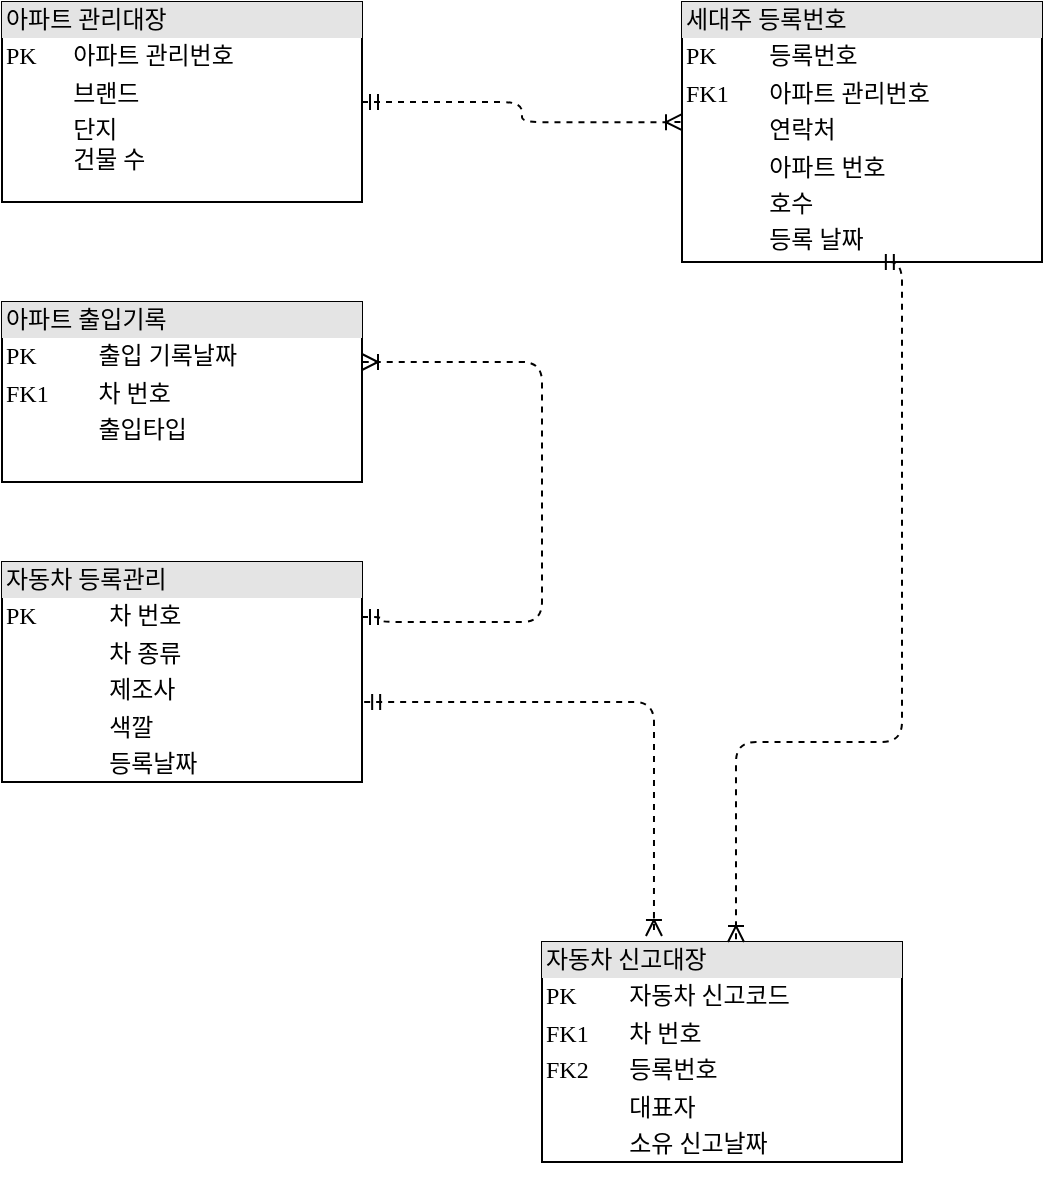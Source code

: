 <mxfile version="22.1.16" type="device">
  <diagram name="Page-1" id="2ca16b54-16f6-2749-3443-fa8db7711227">
    <mxGraphModel dx="1434" dy="780" grid="1" gridSize="10" guides="1" tooltips="1" connect="1" arrows="1" fold="1" page="1" pageScale="1" pageWidth="1100" pageHeight="850" background="none" math="0" shadow="0">
      <root>
        <mxCell id="0" />
        <mxCell id="1" parent="0" />
        <mxCell id="2ed32ef02a7f4228-1" value="&lt;div style=&quot;box-sizing:border-box;width:100%;background:#e4e4e4;padding:2px;&quot;&gt;아파트 관리대장&lt;/div&gt;&lt;table style=&quot;width:100%;font-size:1em;&quot; cellpadding=&quot;2&quot; cellspacing=&quot;0&quot;&gt;&lt;tbody&gt;&lt;tr&gt;&lt;td&gt;PK&lt;/td&gt;&lt;td&gt;아파트 관리번호&lt;/td&gt;&lt;/tr&gt;&lt;tr&gt;&lt;td&gt;&lt;br&gt;&lt;/td&gt;&lt;td&gt;브랜드&lt;/td&gt;&lt;/tr&gt;&lt;tr&gt;&lt;td&gt;&lt;/td&gt;&lt;td&gt;단지&lt;br&gt;건물 수&lt;/td&gt;&lt;/tr&gt;&lt;/tbody&gt;&lt;/table&gt;" style="verticalAlign=top;align=left;overflow=fill;html=1;rounded=0;shadow=0;comic=0;labelBackgroundColor=none;strokeWidth=1;fontFamily=Verdana;fontSize=12" parent="1" vertex="1">
          <mxGeometry x="100" y="220" width="180" height="100" as="geometry" />
        </mxCell>
        <mxCell id="2ed32ef02a7f4228-22" style="edgeStyle=orthogonalEdgeStyle;html=1;dashed=1;labelBackgroundColor=none;startArrow=ERmandOne;endArrow=ERoneToMany;fontFamily=Verdana;fontSize=12;align=left;exitX=1;exitY=0.25;exitDx=0;exitDy=0;" parent="1" source="s2F_we9BduI9Jz1z3JPr-5" target="2ed32ef02a7f4228-4" edge="1">
          <mxGeometry relative="1" as="geometry">
            <mxPoint x="450" y="600" as="sourcePoint" />
            <mxPoint x="290" y="585" as="targetPoint" />
            <Array as="points">
              <mxPoint x="290" y="528" />
              <mxPoint x="290" y="530" />
              <mxPoint x="370" y="530" />
              <mxPoint x="370" y="400" />
            </Array>
          </mxGeometry>
        </mxCell>
        <mxCell id="2ed32ef02a7f4228-4" value="&lt;div style=&quot;box-sizing: border-box ; width: 100% ; background: #e4e4e4 ; padding: 2px&quot;&gt;아파트 출입기록&lt;/div&gt;&lt;table style=&quot;width: 100% ; font-size: 1em&quot; cellpadding=&quot;2&quot; cellspacing=&quot;0&quot;&gt;&lt;tbody&gt;&lt;tr&gt;&lt;td&gt;PK&lt;/td&gt;&lt;td&gt;출입 기록날짜&lt;/td&gt;&lt;/tr&gt;&lt;tr&gt;&lt;td&gt;FK1&lt;/td&gt;&lt;td&gt;차 번호&lt;/td&gt;&lt;/tr&gt;&lt;tr&gt;&lt;td&gt;&lt;/td&gt;&lt;td&gt;출입타입&lt;/td&gt;&lt;/tr&gt;&lt;tr&gt;&lt;td&gt;&lt;br&gt;&lt;/td&gt;&lt;td&gt;&lt;br&gt;&lt;/td&gt;&lt;/tr&gt;&lt;/tbody&gt;&lt;/table&gt;" style="verticalAlign=top;align=left;overflow=fill;html=1;rounded=0;shadow=0;comic=0;labelBackgroundColor=none;strokeWidth=1;fontFamily=Verdana;fontSize=12" parent="1" vertex="1">
          <mxGeometry x="100" y="370" width="180" height="90" as="geometry" />
        </mxCell>
        <mxCell id="2ed32ef02a7f4228-8" value="&lt;div style=&quot;box-sizing: border-box ; width: 100% ; background: #e4e4e4 ; padding: 2px&quot;&gt;세대주 등록번호&lt;/div&gt;&lt;table style=&quot;width: 100% ; font-size: 1em&quot; cellpadding=&quot;2&quot; cellspacing=&quot;0&quot;&gt;&lt;tbody&gt;&lt;tr&gt;&lt;td&gt;PK&lt;/td&gt;&lt;td&gt;등록번호&lt;/td&gt;&lt;/tr&gt;&lt;tr&gt;&lt;td&gt;FK1&lt;/td&gt;&lt;td&gt;아파트 관리번호&lt;/td&gt;&lt;/tr&gt;&lt;tr&gt;&lt;td&gt;&lt;/td&gt;&lt;td&gt;연락처&lt;/td&gt;&lt;/tr&gt;&lt;tr&gt;&lt;td&gt;&lt;br&gt;&lt;/td&gt;&lt;td&gt;아파트 번호&lt;/td&gt;&lt;/tr&gt;&lt;tr&gt;&lt;td&gt;&lt;br&gt;&lt;/td&gt;&lt;td&gt;호수&lt;/td&gt;&lt;/tr&gt;&lt;tr&gt;&lt;td&gt;&lt;br&gt;&lt;/td&gt;&lt;td&gt;등록 날짜&lt;/td&gt;&lt;/tr&gt;&lt;tr&gt;&lt;td&gt;&lt;br&gt;&lt;/td&gt;&lt;td&gt;&lt;br&gt;&lt;/td&gt;&lt;/tr&gt;&lt;tr&gt;&lt;td&gt;&lt;br&gt;&lt;/td&gt;&lt;td&gt;&lt;br&gt;&lt;/td&gt;&lt;/tr&gt;&lt;tr&gt;&lt;td&gt;&lt;br&gt;&lt;/td&gt;&lt;td&gt;&lt;br&gt;&lt;/td&gt;&lt;/tr&gt;&lt;tr&gt;&lt;td&gt;&lt;br&gt;&lt;/td&gt;&lt;td&gt;&lt;br&gt;&lt;/td&gt;&lt;/tr&gt;&lt;tr&gt;&lt;td&gt;&lt;br&gt;&lt;/td&gt;&lt;td&gt;&lt;br&gt;&lt;/td&gt;&lt;/tr&gt;&lt;tr&gt;&lt;td&gt;&lt;br&gt;&lt;/td&gt;&lt;td&gt;&lt;br&gt;&lt;/td&gt;&lt;/tr&gt;&lt;tr&gt;&lt;td&gt;&lt;br&gt;&lt;/td&gt;&lt;td&gt;&lt;br&gt;&lt;/td&gt;&lt;/tr&gt;&lt;tr&gt;&lt;td&gt;&lt;br&gt;&lt;/td&gt;&lt;td&gt;&lt;br&gt;&lt;/td&gt;&lt;/tr&gt;&lt;tr&gt;&lt;td&gt;&lt;br&gt;&lt;/td&gt;&lt;td&gt;&lt;br&gt;&lt;/td&gt;&lt;/tr&gt;&lt;tr&gt;&lt;td&gt;&lt;br&gt;&lt;/td&gt;&lt;td&gt;&lt;br&gt;&lt;/td&gt;&lt;/tr&gt;&lt;tr&gt;&lt;td&gt;&lt;br&gt;&lt;/td&gt;&lt;td&gt;&lt;br&gt;&lt;/td&gt;&lt;/tr&gt;&lt;/tbody&gt;&lt;/table&gt;" style="verticalAlign=top;align=left;overflow=fill;html=1;rounded=0;shadow=0;comic=0;labelBackgroundColor=none;strokeWidth=1;fontFamily=Verdana;fontSize=12" parent="1" vertex="1">
          <mxGeometry x="440" y="220" width="180" height="130" as="geometry" />
        </mxCell>
        <mxCell id="2ed32ef02a7f4228-12" value="&lt;div style=&quot;box-sizing: border-box ; width: 100% ; background: #e4e4e4 ; padding: 2px&quot;&gt;자동차 신고대장&lt;/div&gt;&lt;table style=&quot;width: 100% ; font-size: 1em&quot; cellpadding=&quot;2&quot; cellspacing=&quot;0&quot;&gt;&lt;tbody&gt;&lt;tr&gt;&lt;td&gt;PK&lt;/td&gt;&lt;td&gt;자동차 신고코드&lt;/td&gt;&lt;/tr&gt;&lt;tr&gt;&lt;td&gt;FK1&lt;/td&gt;&lt;td&gt;차 번호&lt;/td&gt;&lt;/tr&gt;&lt;tr&gt;&lt;td&gt;FK2&lt;/td&gt;&lt;td&gt;등록번호&lt;/td&gt;&lt;/tr&gt;&lt;tr&gt;&lt;td&gt;&lt;br&gt;&lt;/td&gt;&lt;td&gt;대표자&lt;/td&gt;&lt;/tr&gt;&lt;tr&gt;&lt;td&gt;&lt;br&gt;&lt;/td&gt;&lt;td&gt;소유 신고날짜&lt;/td&gt;&lt;/tr&gt;&lt;tr&gt;&lt;td&gt;&lt;br&gt;&lt;/td&gt;&lt;td&gt;&lt;br&gt;&lt;/td&gt;&lt;/tr&gt;&lt;/tbody&gt;&lt;/table&gt;" style="verticalAlign=top;align=left;overflow=fill;html=1;rounded=0;shadow=0;comic=0;labelBackgroundColor=none;strokeWidth=1;fontFamily=Verdana;fontSize=12" parent="1" vertex="1">
          <mxGeometry x="370" y="690" width="180" height="110" as="geometry" />
        </mxCell>
        <mxCell id="s2F_we9BduI9Jz1z3JPr-3" style="edgeStyle=orthogonalEdgeStyle;html=1;dashed=1;labelBackgroundColor=none;startArrow=ERmandOne;endArrow=ERoneToMany;fontFamily=Verdana;fontSize=12;align=left;entryX=0;entryY=0.462;entryDx=0;entryDy=0;entryPerimeter=0;" edge="1" parent="1" source="2ed32ef02a7f4228-1" target="2ed32ef02a7f4228-8">
          <mxGeometry relative="1" as="geometry">
            <mxPoint x="290" y="280" as="sourcePoint" />
            <mxPoint x="430" y="280" as="targetPoint" />
            <Array as="points" />
          </mxGeometry>
        </mxCell>
        <mxCell id="s2F_we9BduI9Jz1z3JPr-5" value="&lt;div style=&quot;box-sizing: border-box ; width: 100% ; background: #e4e4e4 ; padding: 2px&quot;&gt;자동차 등록관리&lt;/div&gt;&lt;table style=&quot;width: 100% ; font-size: 1em&quot; cellpadding=&quot;2&quot; cellspacing=&quot;0&quot;&gt;&lt;tbody&gt;&lt;tr&gt;&lt;td&gt;PK&lt;/td&gt;&lt;td&gt;차 번호&lt;/td&gt;&lt;/tr&gt;&lt;tr&gt;&lt;td&gt;&lt;br&gt;&lt;/td&gt;&lt;td&gt;차 종류&lt;/td&gt;&lt;/tr&gt;&lt;tr&gt;&lt;td&gt;&lt;br&gt;&lt;/td&gt;&lt;td&gt;제조사&lt;/td&gt;&lt;/tr&gt;&lt;tr&gt;&lt;td&gt;&lt;br&gt;&lt;/td&gt;&lt;td&gt;색깔&lt;br&gt;&lt;/td&gt;&lt;/tr&gt;&lt;tr&gt;&lt;td&gt;&lt;br&gt;&lt;/td&gt;&lt;td&gt;등록날짜&lt;/td&gt;&lt;/tr&gt;&lt;tr&gt;&lt;td&gt;&lt;br&gt;&lt;/td&gt;&lt;td&gt;&lt;br&gt;&lt;/td&gt;&lt;/tr&gt;&lt;/tbody&gt;&lt;/table&gt;" style="verticalAlign=top;align=left;overflow=fill;html=1;rounded=0;shadow=0;comic=0;labelBackgroundColor=none;strokeWidth=1;fontFamily=Verdana;fontSize=12" vertex="1" parent="1">
          <mxGeometry x="100" y="500" width="180" height="110" as="geometry" />
        </mxCell>
        <mxCell id="s2F_we9BduI9Jz1z3JPr-7" style="edgeStyle=orthogonalEdgeStyle;rounded=0;orthogonalLoop=1;jettySize=auto;html=1;exitX=0.5;exitY=1;exitDx=0;exitDy=0;" edge="1" parent="1" source="2ed32ef02a7f4228-12" target="2ed32ef02a7f4228-12">
          <mxGeometry relative="1" as="geometry" />
        </mxCell>
        <mxCell id="s2F_we9BduI9Jz1z3JPr-8" style="edgeStyle=orthogonalEdgeStyle;html=1;labelBackgroundColor=none;startArrow=ERmandOne;endArrow=ERoneToMany;fontFamily=Verdana;fontSize=12;align=left;dashed=1;entryX=0.561;entryY=-0.027;entryDx=0;entryDy=0;entryPerimeter=0;exitX=0.544;exitY=1;exitDx=0;exitDy=0;exitPerimeter=0;" edge="1" parent="1" source="2ed32ef02a7f4228-8">
          <mxGeometry relative="1" as="geometry">
            <mxPoint x="530" y="420" as="sourcePoint" />
            <mxPoint x="467" y="690" as="targetPoint" />
            <Array as="points">
              <mxPoint x="550" y="350" />
              <mxPoint x="550" y="590" />
              <mxPoint x="467" y="590" />
            </Array>
          </mxGeometry>
        </mxCell>
        <mxCell id="s2F_we9BduI9Jz1z3JPr-9" style="edgeStyle=orthogonalEdgeStyle;html=1;labelBackgroundColor=none;startArrow=ERmandOne;endArrow=ERoneToMany;fontFamily=Verdana;fontSize=12;align=left;dashed=1;entryX=0.311;entryY=-0.027;entryDx=0;entryDy=0;entryPerimeter=0;exitX=1.006;exitY=0.636;exitDx=0;exitDy=0;exitPerimeter=0;" edge="1" parent="1" source="s2F_we9BduI9Jz1z3JPr-5" target="2ed32ef02a7f4228-12">
          <mxGeometry relative="1" as="geometry">
            <mxPoint x="410" y="570" as="sourcePoint" />
            <mxPoint x="600" y="620" as="targetPoint" />
            <Array as="points">
              <mxPoint x="426" y="570" />
            </Array>
          </mxGeometry>
        </mxCell>
      </root>
    </mxGraphModel>
  </diagram>
</mxfile>
